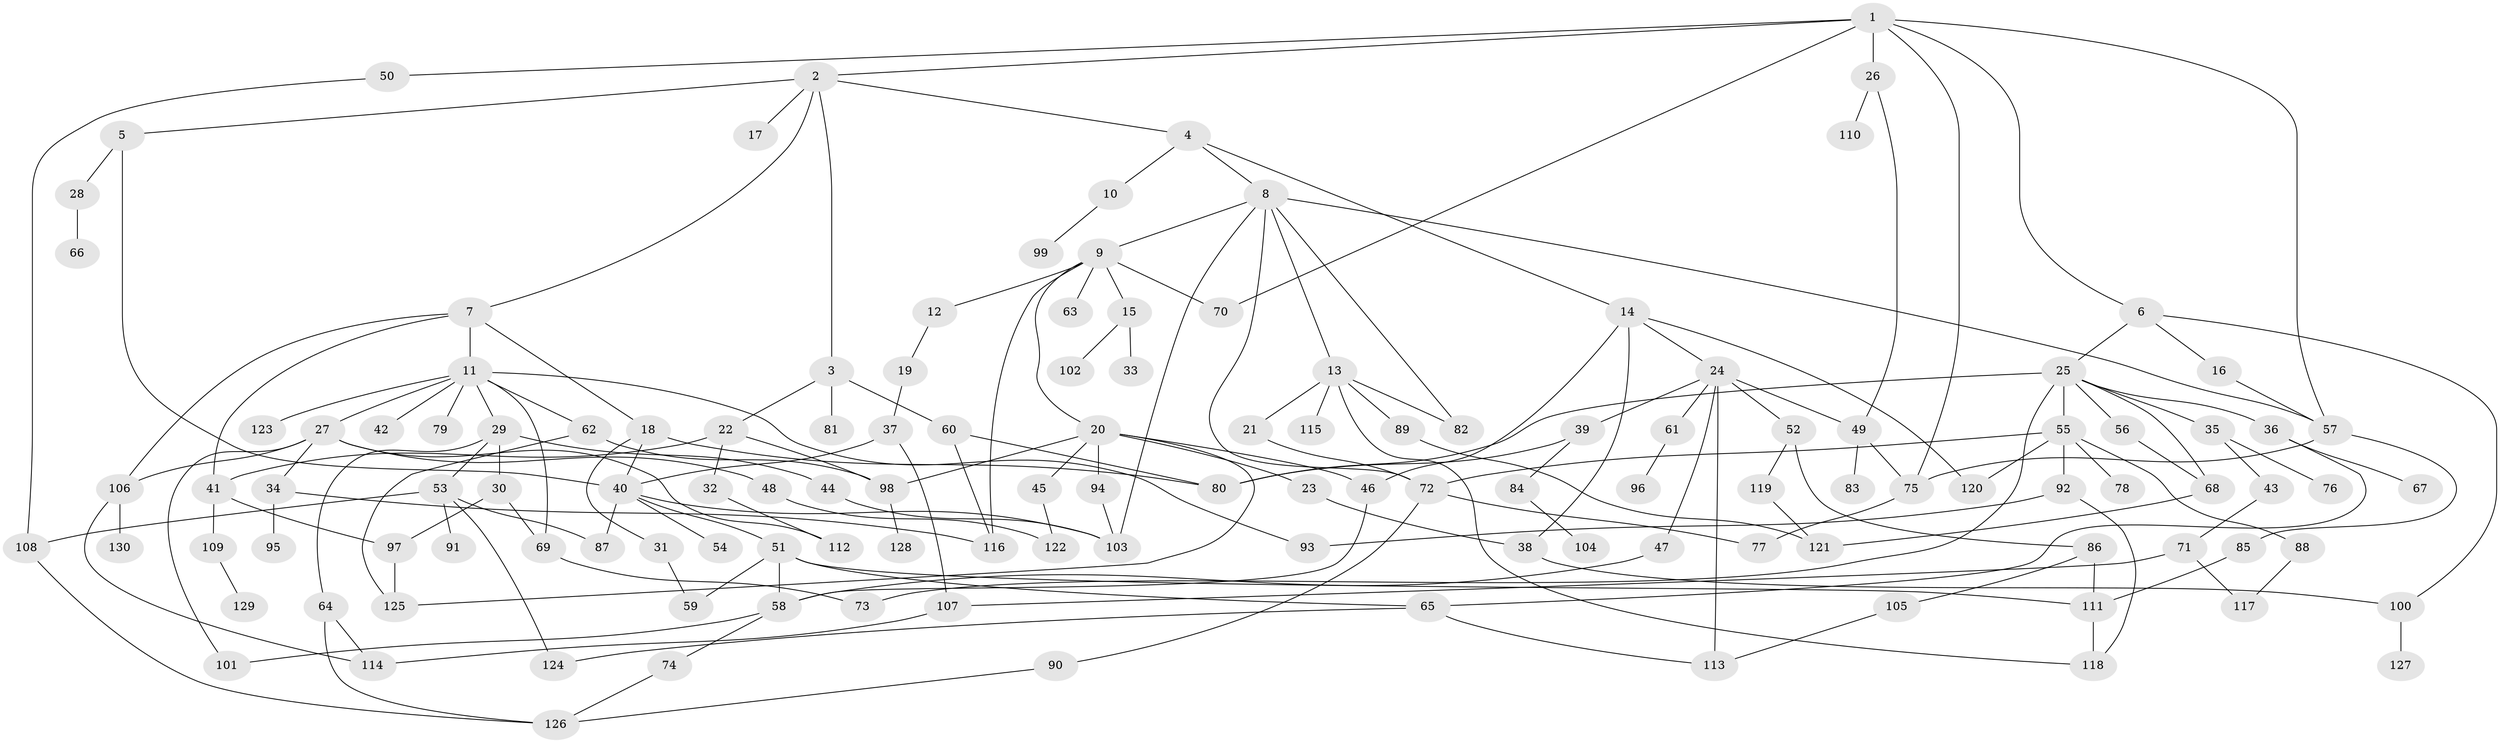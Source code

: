 // Generated by graph-tools (version 1.1) at 2025/49/03/09/25 03:49:18]
// undirected, 130 vertices, 189 edges
graph export_dot {
graph [start="1"]
  node [color=gray90,style=filled];
  1;
  2;
  3;
  4;
  5;
  6;
  7;
  8;
  9;
  10;
  11;
  12;
  13;
  14;
  15;
  16;
  17;
  18;
  19;
  20;
  21;
  22;
  23;
  24;
  25;
  26;
  27;
  28;
  29;
  30;
  31;
  32;
  33;
  34;
  35;
  36;
  37;
  38;
  39;
  40;
  41;
  42;
  43;
  44;
  45;
  46;
  47;
  48;
  49;
  50;
  51;
  52;
  53;
  54;
  55;
  56;
  57;
  58;
  59;
  60;
  61;
  62;
  63;
  64;
  65;
  66;
  67;
  68;
  69;
  70;
  71;
  72;
  73;
  74;
  75;
  76;
  77;
  78;
  79;
  80;
  81;
  82;
  83;
  84;
  85;
  86;
  87;
  88;
  89;
  90;
  91;
  92;
  93;
  94;
  95;
  96;
  97;
  98;
  99;
  100;
  101;
  102;
  103;
  104;
  105;
  106;
  107;
  108;
  109;
  110;
  111;
  112;
  113;
  114;
  115;
  116;
  117;
  118;
  119;
  120;
  121;
  122;
  123;
  124;
  125;
  126;
  127;
  128;
  129;
  130;
  1 -- 2;
  1 -- 6;
  1 -- 26;
  1 -- 50;
  1 -- 57;
  1 -- 70;
  1 -- 75;
  2 -- 3;
  2 -- 4;
  2 -- 5;
  2 -- 7;
  2 -- 17;
  3 -- 22;
  3 -- 60;
  3 -- 81;
  4 -- 8;
  4 -- 10;
  4 -- 14;
  5 -- 28;
  5 -- 40;
  6 -- 16;
  6 -- 25;
  6 -- 100;
  7 -- 11;
  7 -- 18;
  7 -- 41;
  7 -- 106;
  8 -- 9;
  8 -- 13;
  8 -- 82;
  8 -- 72;
  8 -- 103;
  8 -- 57;
  9 -- 12;
  9 -- 15;
  9 -- 20;
  9 -- 63;
  9 -- 70;
  9 -- 116;
  10 -- 99;
  11 -- 27;
  11 -- 29;
  11 -- 42;
  11 -- 62;
  11 -- 79;
  11 -- 123;
  11 -- 93;
  11 -- 69;
  12 -- 19;
  13 -- 21;
  13 -- 89;
  13 -- 115;
  13 -- 82;
  13 -- 118;
  14 -- 24;
  14 -- 38;
  14 -- 46;
  14 -- 120;
  15 -- 33;
  15 -- 102;
  16 -- 57;
  18 -- 31;
  18 -- 40;
  18 -- 80;
  19 -- 37;
  20 -- 23;
  20 -- 45;
  20 -- 94;
  20 -- 125;
  20 -- 98;
  20 -- 46;
  21 -- 72;
  22 -- 32;
  22 -- 98;
  22 -- 41;
  23 -- 38;
  24 -- 39;
  24 -- 47;
  24 -- 49;
  24 -- 52;
  24 -- 61;
  24 -- 113;
  25 -- 35;
  25 -- 36;
  25 -- 55;
  25 -- 56;
  25 -- 73;
  25 -- 68;
  25 -- 80;
  26 -- 110;
  26 -- 49;
  27 -- 34;
  27 -- 48;
  27 -- 101;
  27 -- 112;
  27 -- 106;
  28 -- 66;
  29 -- 30;
  29 -- 44;
  29 -- 53;
  29 -- 64;
  30 -- 69;
  30 -- 97;
  31 -- 59;
  32 -- 112;
  34 -- 95;
  34 -- 116;
  35 -- 43;
  35 -- 76;
  36 -- 67;
  36 -- 65;
  37 -- 107;
  37 -- 40;
  38 -- 100;
  39 -- 84;
  39 -- 80;
  40 -- 51;
  40 -- 54;
  40 -- 87;
  40 -- 103;
  41 -- 97;
  41 -- 109;
  43 -- 71;
  44 -- 103;
  45 -- 122;
  46 -- 58;
  47 -- 58;
  48 -- 122;
  49 -- 75;
  49 -- 83;
  50 -- 108;
  51 -- 65;
  51 -- 59;
  51 -- 111;
  51 -- 58;
  52 -- 86;
  52 -- 119;
  53 -- 91;
  53 -- 108;
  53 -- 87;
  53 -- 124;
  55 -- 72;
  55 -- 78;
  55 -- 88;
  55 -- 92;
  55 -- 120;
  56 -- 68;
  57 -- 85;
  57 -- 75;
  58 -- 74;
  58 -- 101;
  60 -- 80;
  60 -- 116;
  61 -- 96;
  62 -- 98;
  62 -- 125;
  64 -- 114;
  64 -- 126;
  65 -- 113;
  65 -- 124;
  68 -- 121;
  69 -- 73;
  71 -- 107;
  71 -- 117;
  72 -- 90;
  72 -- 77;
  74 -- 126;
  75 -- 77;
  84 -- 104;
  85 -- 111;
  86 -- 105;
  86 -- 111;
  88 -- 117;
  89 -- 121;
  90 -- 126;
  92 -- 93;
  92 -- 118;
  94 -- 103;
  97 -- 125;
  98 -- 128;
  100 -- 127;
  105 -- 113;
  106 -- 130;
  106 -- 114;
  107 -- 114;
  108 -- 126;
  109 -- 129;
  111 -- 118;
  119 -- 121;
}
